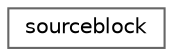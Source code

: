 digraph "Graphical Class Hierarchy"
{
 // LATEX_PDF_SIZE
  bgcolor="transparent";
  edge [fontname=Helvetica,fontsize=10,labelfontname=Helvetica,labelfontsize=10];
  node [fontname=Helvetica,fontsize=10,shape=box,height=0.2,width=0.4];
  rankdir="LR";
  Node0 [label="sourceblock",height=0.2,width=0.4,color="grey40", fillcolor="white", style="filled",URL="$structsourceblock.html",tooltip=" "];
}
